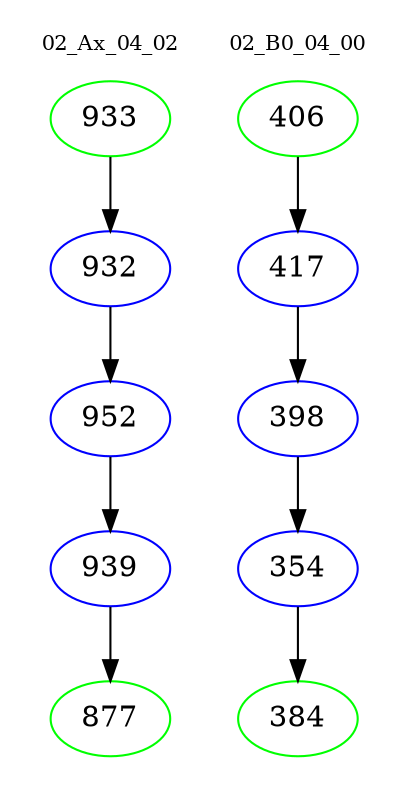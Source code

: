 digraph{
subgraph cluster_0 {
color = white
label = "02_Ax_04_02";
fontsize=10;
T0_933 [label="933", color="green"]
T0_933 -> T0_932 [color="black"]
T0_932 [label="932", color="blue"]
T0_932 -> T0_952 [color="black"]
T0_952 [label="952", color="blue"]
T0_952 -> T0_939 [color="black"]
T0_939 [label="939", color="blue"]
T0_939 -> T0_877 [color="black"]
T0_877 [label="877", color="green"]
}
subgraph cluster_1 {
color = white
label = "02_B0_04_00";
fontsize=10;
T1_406 [label="406", color="green"]
T1_406 -> T1_417 [color="black"]
T1_417 [label="417", color="blue"]
T1_417 -> T1_398 [color="black"]
T1_398 [label="398", color="blue"]
T1_398 -> T1_354 [color="black"]
T1_354 [label="354", color="blue"]
T1_354 -> T1_384 [color="black"]
T1_384 [label="384", color="green"]
}
}
